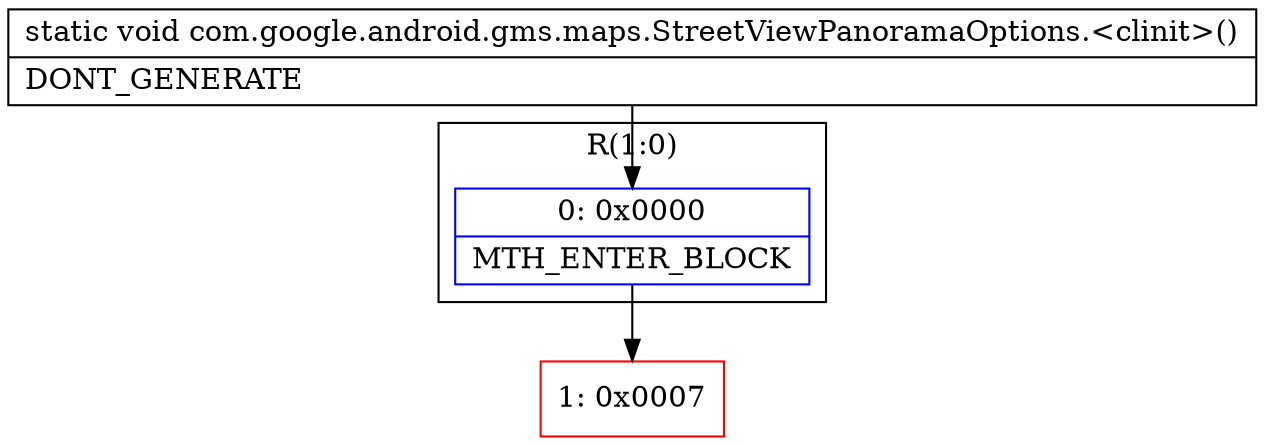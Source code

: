 digraph "CFG forcom.google.android.gms.maps.StreetViewPanoramaOptions.\<clinit\>()V" {
subgraph cluster_Region_1215000576 {
label = "R(1:0)";
node [shape=record,color=blue];
Node_0 [shape=record,label="{0\:\ 0x0000|MTH_ENTER_BLOCK\l}"];
}
Node_1 [shape=record,color=red,label="{1\:\ 0x0007}"];
MethodNode[shape=record,label="{static void com.google.android.gms.maps.StreetViewPanoramaOptions.\<clinit\>()  | DONT_GENERATE\l}"];
MethodNode -> Node_0;
Node_0 -> Node_1;
}

